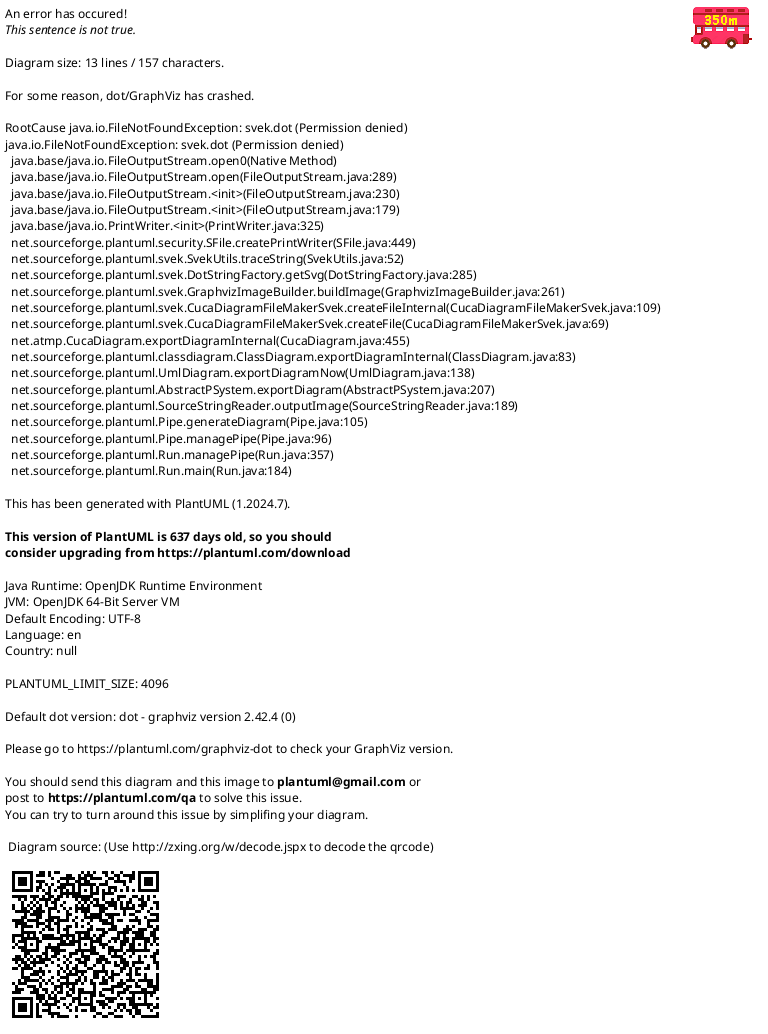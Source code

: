 {
  "sha1": "tnqc80o6mnttbndx6f1hbwqo08yb2fg",
  "insertion": {
    "when": "2024-06-04T17:28:46.489Z",
    "user": "plantuml@gmail.com"
  }
}
@startuml
!pragma svek_trace on
skinparam linetype polyline

class cl1
cl1 -- cl2
cl2 -- cl4
cl2 -- cl5
cl1 -- cl3
cl1 --- cl4
cl1 -- cl5
cl5 -- cl4
@enduml
